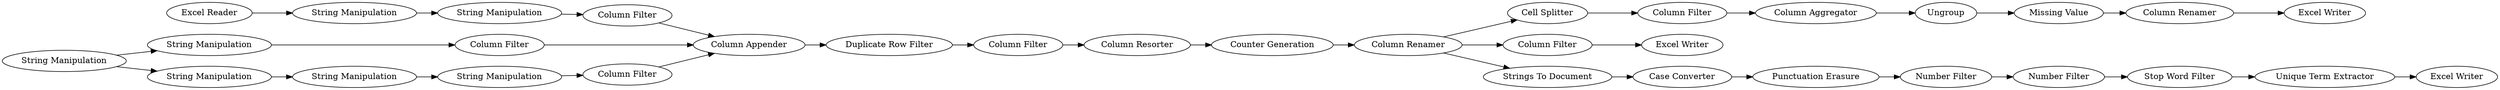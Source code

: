 digraph {
	1 [label="Excel Reader"]
	3 [label="String Manipulation"]
	4 [label="String Manipulation"]
	5 [label="String Manipulation"]
	6 [label="String Manipulation"]
	8 [label="String Manipulation"]
	11 [label="String Manipulation"]
	12 [label="String Manipulation"]
	13 [label="Column Filter"]
	14 [label="Column Filter"]
	15 [label="Column Filter"]
	16 [label="Column Appender"]
	762 [label="Cell Splitter"]
	763 [label="Column Filter"]
	781 [label="Counter Generation"]
	799 [label="Column Aggregator"]
	800 [label=Ungroup]
	819 [label="Excel Writer"]
	820 [label="Column Filter"]
	822 [label="Missing Value"]
	825 [label="Excel Writer"]
	830 [label="Unique Term Extractor"]
	831 [label="Strings To Document"]
	833 [label="Excel Writer"]
	116 [label="Number Filter"]
	119 [label="Stop Word Filter"]
	124 [label="Number Filter"]
	832 [label="Case Converter"]
	834 [label="Punctuation Erasure"]
	837 [label="Column Renamer"]
	838 [label="Column Renamer"]
	17 [label="Column Resorter"]
	20 [label="Column Filter"]
	835 [label="Duplicate Row Filter"]
	3 -> 4
	4 -> 13
	5 -> 6
	5 -> 8
	6 -> 14
	8 -> 12
	11 -> 15
	12 -> 11
	13 -> 16
	14 -> 16
	15 -> 16
	116 -> 124
	124 -> 119
	832 -> 834
	834 -> 116
	20 -> 17
	835 -> 20
	1 -> 3
	16 -> 835
	762 -> 763
	763 -> 799
	781 -> 837
	799 -> 800
	800 -> 822
	820 -> 819
	822 -> 838
	830 -> 833
	831 -> 832
	119 -> 830
	837 -> 820
	837 -> 831
	837 -> 762
	838 -> 825
	17 -> 781
	rankdir=LR
}
